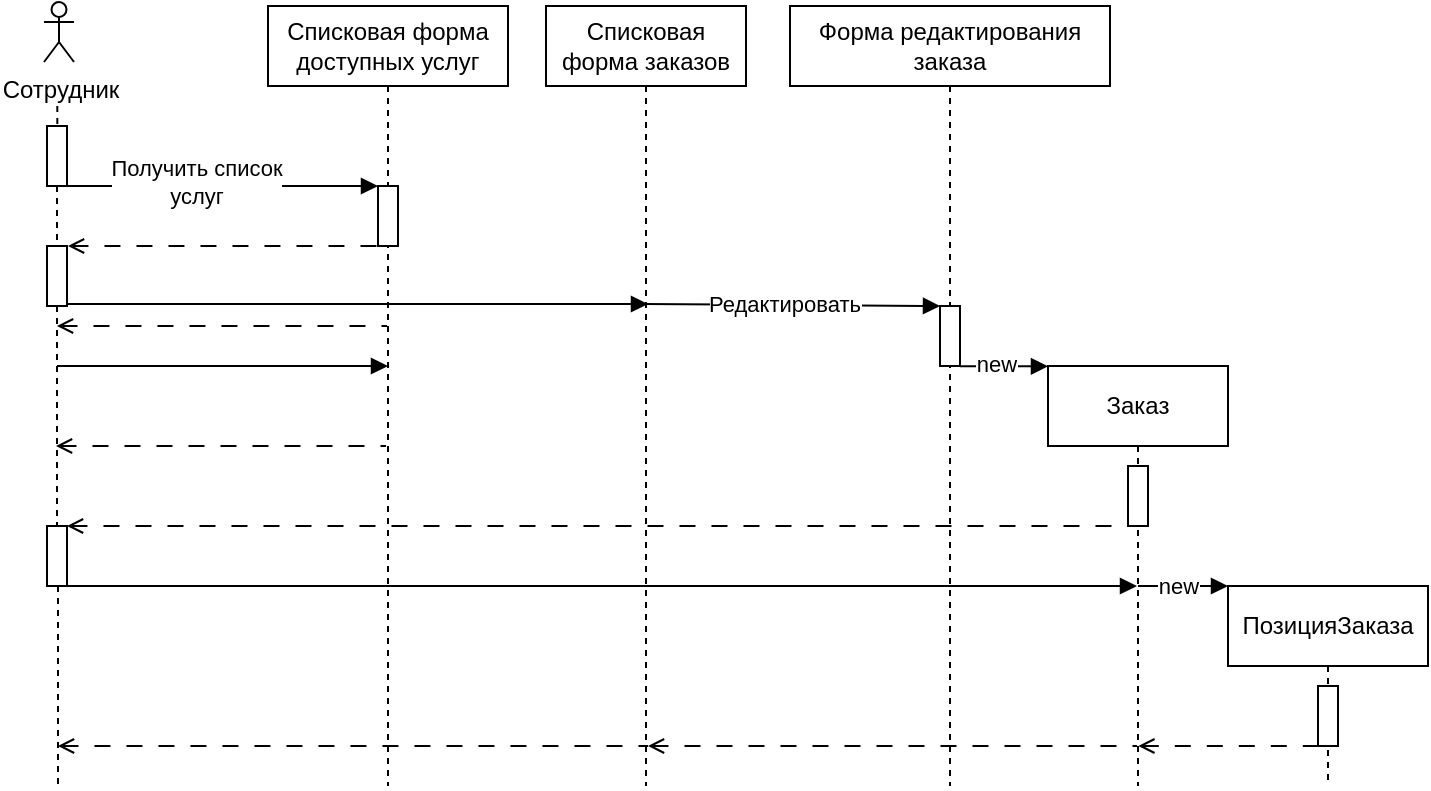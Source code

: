 <mxfile version="22.1.2" type="github">
  <diagram name="Page-1" id="2YBvvXClWsGukQMizWep">
    <mxGraphModel dx="2013" dy="719" grid="1" gridSize="10" guides="1" tooltips="1" connect="1" arrows="1" fold="1" page="1" pageScale="1" pageWidth="850" pageHeight="1100" math="0" shadow="0">
      <root>
        <mxCell id="0" />
        <mxCell id="1" parent="0" />
        <mxCell id="aM9ryv3xv72pqoxQDRHE-1" value="Списковая форма доступных услуг" style="shape=umlLifeline;perimeter=lifelinePerimeter;whiteSpace=wrap;html=1;container=0;dropTarget=0;collapsible=0;recursiveResize=0;outlineConnect=0;portConstraint=eastwest;newEdgeStyle={&quot;edgeStyle&quot;:&quot;elbowEdgeStyle&quot;,&quot;elbow&quot;:&quot;vertical&quot;,&quot;curved&quot;:0,&quot;rounded&quot;:0};" parent="1" vertex="1">
          <mxGeometry x="20" y="30" width="120" height="390" as="geometry" />
        </mxCell>
        <mxCell id="NHBoh-PslbqA8P48BV1k-15" value="" style="html=1;points=[];perimeter=orthogonalPerimeter;outlineConnect=0;targetShapes=umlLifeline;portConstraint=eastwest;newEdgeStyle={&quot;edgeStyle&quot;:&quot;elbowEdgeStyle&quot;,&quot;elbow&quot;:&quot;vertical&quot;,&quot;curved&quot;:0,&quot;rounded&quot;:0};" vertex="1" parent="aM9ryv3xv72pqoxQDRHE-1">
          <mxGeometry x="55" y="90" width="10" height="30" as="geometry" />
        </mxCell>
        <mxCell id="aM9ryv3xv72pqoxQDRHE-5" value="Списковая форма заказов" style="shape=umlLifeline;perimeter=lifelinePerimeter;whiteSpace=wrap;html=1;container=0;dropTarget=0;collapsible=0;recursiveResize=0;outlineConnect=0;portConstraint=eastwest;newEdgeStyle={&quot;edgeStyle&quot;:&quot;elbowEdgeStyle&quot;,&quot;elbow&quot;:&quot;vertical&quot;,&quot;curved&quot;:0,&quot;rounded&quot;:0};" parent="1" vertex="1">
          <mxGeometry x="159" y="30" width="100" height="390" as="geometry" />
        </mxCell>
        <mxCell id="NHBoh-PslbqA8P48BV1k-1" value="Сотрудник" style="shape=umlActor;verticalLabelPosition=bottom;verticalAlign=top;html=1;outlineConnect=0;" vertex="1" parent="1">
          <mxGeometry x="-92" y="28" width="15" height="30" as="geometry" />
        </mxCell>
        <mxCell id="NHBoh-PslbqA8P48BV1k-6" value="" style="endArrow=none;html=1;rounded=0;sourcePerimeterSpacing=0;startSize=5;dashed=1;" edge="1" parent="1" source="NHBoh-PslbqA8P48BV1k-30">
          <mxGeometry width="50" height="50" relative="1" as="geometry">
            <mxPoint x="-85.34" y="80" as="sourcePoint" />
            <mxPoint x="-85" y="420" as="targetPoint" />
          </mxGeometry>
        </mxCell>
        <mxCell id="NHBoh-PslbqA8P48BV1k-7" value="Форма редактирования заказа" style="shape=umlLifeline;perimeter=lifelinePerimeter;whiteSpace=wrap;html=1;container=0;dropTarget=0;collapsible=0;recursiveResize=0;outlineConnect=0;portConstraint=eastwest;newEdgeStyle={&quot;edgeStyle&quot;:&quot;elbowEdgeStyle&quot;,&quot;elbow&quot;:&quot;vertical&quot;,&quot;curved&quot;:0,&quot;rounded&quot;:0};" vertex="1" parent="1">
          <mxGeometry x="281" y="30" width="160" height="390" as="geometry" />
        </mxCell>
        <mxCell id="NHBoh-PslbqA8P48BV1k-24" value="" style="html=1;points=[];perimeter=orthogonalPerimeter;outlineConnect=0;targetShapes=umlLifeline;portConstraint=eastwest;newEdgeStyle={&quot;edgeStyle&quot;:&quot;elbowEdgeStyle&quot;,&quot;elbow&quot;:&quot;vertical&quot;,&quot;curved&quot;:0,&quot;rounded&quot;:0};" vertex="1" parent="NHBoh-PslbqA8P48BV1k-7">
          <mxGeometry x="75" y="150" width="10" height="30" as="geometry" />
        </mxCell>
        <mxCell id="NHBoh-PslbqA8P48BV1k-11" value="" style="endArrow=none;html=1;rounded=0;sourcePerimeterSpacing=0;startSize=5;dashed=1;" edge="1" parent="1" target="NHBoh-PslbqA8P48BV1k-10">
          <mxGeometry width="50" height="50" relative="1" as="geometry">
            <mxPoint x="-85.34" y="80" as="sourcePoint" />
            <mxPoint x="-85" y="340" as="targetPoint" />
          </mxGeometry>
        </mxCell>
        <mxCell id="NHBoh-PslbqA8P48BV1k-10" value="" style="html=1;points=[];perimeter=orthogonalPerimeter;outlineConnect=0;targetShapes=umlLifeline;portConstraint=eastwest;newEdgeStyle={&quot;edgeStyle&quot;:&quot;elbowEdgeStyle&quot;,&quot;elbow&quot;:&quot;vertical&quot;,&quot;curved&quot;:0,&quot;rounded&quot;:0};" vertex="1" parent="1">
          <mxGeometry x="-90.5" y="90" width="10" height="30" as="geometry" />
        </mxCell>
        <mxCell id="NHBoh-PslbqA8P48BV1k-16" value="" style="endArrow=block;html=1;rounded=0;endFill=1;" edge="1" parent="1" source="NHBoh-PslbqA8P48BV1k-10" target="NHBoh-PslbqA8P48BV1k-15">
          <mxGeometry width="50" height="50" relative="1" as="geometry">
            <mxPoint x="-40" y="140" as="sourcePoint" />
            <mxPoint x="60" y="140" as="targetPoint" />
          </mxGeometry>
        </mxCell>
        <mxCell id="NHBoh-PslbqA8P48BV1k-17" value="Получить список &lt;br&gt;услуг" style="edgeLabel;html=1;align=center;verticalAlign=middle;resizable=0;points=[];" vertex="1" connectable="0" parent="NHBoh-PslbqA8P48BV1k-16">
          <mxGeometry x="-0.178" y="2" relative="1" as="geometry">
            <mxPoint as="offset" />
          </mxGeometry>
        </mxCell>
        <mxCell id="NHBoh-PslbqA8P48BV1k-19" value="" style="endArrow=none;html=1;rounded=0;sourcePerimeterSpacing=0;startSize=5;dashed=1;" edge="1" parent="1" source="NHBoh-PslbqA8P48BV1k-10" target="NHBoh-PslbqA8P48BV1k-18">
          <mxGeometry width="50" height="50" relative="1" as="geometry">
            <mxPoint x="-85" y="120" as="sourcePoint" />
            <mxPoint x="-85" y="340" as="targetPoint" />
          </mxGeometry>
        </mxCell>
        <mxCell id="NHBoh-PslbqA8P48BV1k-18" value="" style="html=1;points=[];perimeter=orthogonalPerimeter;outlineConnect=0;targetShapes=umlLifeline;portConstraint=eastwest;newEdgeStyle={&quot;edgeStyle&quot;:&quot;elbowEdgeStyle&quot;,&quot;elbow&quot;:&quot;vertical&quot;,&quot;curved&quot;:0,&quot;rounded&quot;:0};" vertex="1" parent="1">
          <mxGeometry x="-90.5" y="150" width="10" height="30" as="geometry" />
        </mxCell>
        <mxCell id="NHBoh-PslbqA8P48BV1k-20" value="" style="endArrow=none;html=1;rounded=0;exitX=1.05;exitY=0;exitDx=0;exitDy=0;exitPerimeter=0;dashed=1;dashPattern=8 8;endFill=0;startArrow=open;startFill=0;" edge="1" parent="1" source="NHBoh-PslbqA8P48BV1k-18" target="NHBoh-PslbqA8P48BV1k-15">
          <mxGeometry width="50" height="50" relative="1" as="geometry">
            <mxPoint x="-60" y="170" as="sourcePoint" />
            <mxPoint x="40" y="170" as="targetPoint" />
          </mxGeometry>
        </mxCell>
        <mxCell id="NHBoh-PslbqA8P48BV1k-21" value="" style="endArrow=block;html=1;rounded=0;endFill=1;" edge="1" parent="1">
          <mxGeometry width="50" height="50" relative="1" as="geometry">
            <mxPoint x="-80.5" y="179" as="sourcePoint" />
            <mxPoint x="210" y="179" as="targetPoint" />
          </mxGeometry>
        </mxCell>
        <mxCell id="NHBoh-PslbqA8P48BV1k-22" value="" style="endArrow=block;html=1;rounded=0;endFill=1;" edge="1" parent="1" target="NHBoh-PslbqA8P48BV1k-24">
          <mxGeometry width="50" height="50" relative="1" as="geometry">
            <mxPoint x="208.071" y="179" as="sourcePoint" />
            <mxPoint x="330" y="170" as="targetPoint" />
          </mxGeometry>
        </mxCell>
        <mxCell id="NHBoh-PslbqA8P48BV1k-23" value="Редактировать" style="edgeLabel;html=1;align=center;verticalAlign=middle;resizable=0;points=[];" vertex="1" connectable="0" parent="NHBoh-PslbqA8P48BV1k-22">
          <mxGeometry x="0.132" relative="1" as="geometry">
            <mxPoint x="-14" y="-1" as="offset" />
          </mxGeometry>
        </mxCell>
        <mxCell id="NHBoh-PslbqA8P48BV1k-25" value="Заказ" style="shape=umlLifeline;perimeter=lifelinePerimeter;whiteSpace=wrap;html=1;container=0;dropTarget=0;collapsible=0;recursiveResize=0;outlineConnect=0;portConstraint=eastwest;newEdgeStyle={&quot;edgeStyle&quot;:&quot;elbowEdgeStyle&quot;,&quot;elbow&quot;:&quot;vertical&quot;,&quot;curved&quot;:0,&quot;rounded&quot;:0};movable=1;resizable=1;rotatable=1;deletable=1;editable=1;locked=0;connectable=1;" vertex="1" parent="1">
          <mxGeometry x="410" y="210" width="90" height="210" as="geometry" />
        </mxCell>
        <mxCell id="NHBoh-PslbqA8P48BV1k-26" value="" style="html=1;points=[];perimeter=orthogonalPerimeter;outlineConnect=0;targetShapes=umlLifeline;portConstraint=eastwest;newEdgeStyle={&quot;edgeStyle&quot;:&quot;elbowEdgeStyle&quot;,&quot;elbow&quot;:&quot;vertical&quot;,&quot;curved&quot;:0,&quot;rounded&quot;:0};" vertex="1" parent="NHBoh-PslbqA8P48BV1k-25">
          <mxGeometry x="40" y="50" width="10" height="30" as="geometry" />
        </mxCell>
        <mxCell id="NHBoh-PslbqA8P48BV1k-27" value="" style="endArrow=block;html=1;rounded=0;arcSize=20;endFill=1;" edge="1" parent="1">
          <mxGeometry width="50" height="50" relative="1" as="geometry">
            <mxPoint x="366" y="210.17" as="sourcePoint" />
            <mxPoint x="410" y="210.17" as="targetPoint" />
          </mxGeometry>
        </mxCell>
        <mxCell id="NHBoh-PslbqA8P48BV1k-28" value="new" style="edgeLabel;html=1;align=center;verticalAlign=middle;resizable=0;points=[];" vertex="1" connectable="0" parent="NHBoh-PslbqA8P48BV1k-27">
          <mxGeometry x="-0.19" relative="1" as="geometry">
            <mxPoint y="-1" as="offset" />
          </mxGeometry>
        </mxCell>
        <mxCell id="NHBoh-PslbqA8P48BV1k-29" value="" style="endArrow=none;html=1;rounded=0;dashed=1;dashPattern=8 8;startArrow=open;startFill=0;" edge="1" parent="1" source="NHBoh-PslbqA8P48BV1k-30" target="NHBoh-PslbqA8P48BV1k-26">
          <mxGeometry width="50" height="50" relative="1" as="geometry">
            <mxPoint x="-50" y="280" as="sourcePoint" />
            <mxPoint x="310" y="370" as="targetPoint" />
          </mxGeometry>
        </mxCell>
        <mxCell id="NHBoh-PslbqA8P48BV1k-31" value="" style="endArrow=none;html=1;rounded=0;sourcePerimeterSpacing=0;startSize=5;dashed=1;" edge="1" parent="1" source="NHBoh-PslbqA8P48BV1k-18" target="NHBoh-PslbqA8P48BV1k-30">
          <mxGeometry width="50" height="50" relative="1" as="geometry">
            <mxPoint x="-85" y="180" as="sourcePoint" />
            <mxPoint x="-85" y="340" as="targetPoint" />
          </mxGeometry>
        </mxCell>
        <mxCell id="NHBoh-PslbqA8P48BV1k-30" value="" style="html=1;points=[];perimeter=orthogonalPerimeter;outlineConnect=0;targetShapes=umlLifeline;portConstraint=eastwest;newEdgeStyle={&quot;edgeStyle&quot;:&quot;elbowEdgeStyle&quot;,&quot;elbow&quot;:&quot;vertical&quot;,&quot;curved&quot;:0,&quot;rounded&quot;:0};" vertex="1" parent="1">
          <mxGeometry x="-90.5" y="290" width="10" height="30" as="geometry" />
        </mxCell>
        <mxCell id="NHBoh-PslbqA8P48BV1k-33" value="" style="endArrow=none;html=1;rounded=0;dashed=1;dashPattern=8 8;startArrow=open;startFill=0;" edge="1" parent="1">
          <mxGeometry width="50" height="50" relative="1" as="geometry">
            <mxPoint x="-85.5" y="190" as="sourcePoint" />
            <mxPoint x="79.5" y="190" as="targetPoint" />
          </mxGeometry>
        </mxCell>
        <mxCell id="NHBoh-PslbqA8P48BV1k-34" value="" style="endArrow=block;html=1;rounded=0;endFill=1;" edge="1" parent="1">
          <mxGeometry width="50" height="50" relative="1" as="geometry">
            <mxPoint x="-85.5" y="210" as="sourcePoint" />
            <mxPoint x="80" y="210" as="targetPoint" />
          </mxGeometry>
        </mxCell>
        <mxCell id="NHBoh-PslbqA8P48BV1k-35" value="" style="endArrow=none;html=1;rounded=0;dashed=1;dashPattern=8 8;startArrow=open;startFill=0;" edge="1" parent="1">
          <mxGeometry width="50" height="50" relative="1" as="geometry">
            <mxPoint x="-86" y="250" as="sourcePoint" />
            <mxPoint x="79" y="250" as="targetPoint" />
          </mxGeometry>
        </mxCell>
        <mxCell id="NHBoh-PslbqA8P48BV1k-36" value="ПозицияЗаказа" style="shape=umlLifeline;perimeter=lifelinePerimeter;whiteSpace=wrap;html=1;container=0;dropTarget=0;collapsible=0;recursiveResize=0;outlineConnect=0;portConstraint=eastwest;newEdgeStyle={&quot;edgeStyle&quot;:&quot;elbowEdgeStyle&quot;,&quot;elbow&quot;:&quot;vertical&quot;,&quot;curved&quot;:0,&quot;rounded&quot;:0};" vertex="1" parent="1">
          <mxGeometry x="500" y="320" width="100" height="100" as="geometry" />
        </mxCell>
        <mxCell id="NHBoh-PslbqA8P48BV1k-37" value="" style="html=1;points=[];perimeter=orthogonalPerimeter;outlineConnect=0;targetShapes=umlLifeline;portConstraint=eastwest;newEdgeStyle={&quot;edgeStyle&quot;:&quot;elbowEdgeStyle&quot;,&quot;elbow&quot;:&quot;vertical&quot;,&quot;curved&quot;:0,&quot;rounded&quot;:0};" vertex="1" parent="NHBoh-PslbqA8P48BV1k-36">
          <mxGeometry x="45" y="50" width="10" height="30" as="geometry" />
        </mxCell>
        <mxCell id="NHBoh-PslbqA8P48BV1k-38" value="" style="endArrow=block;html=1;rounded=0;endFill=1;" edge="1" parent="1">
          <mxGeometry width="50" height="50" relative="1" as="geometry">
            <mxPoint x="-80.5" y="320" as="sourcePoint" />
            <mxPoint x="454.5" y="320" as="targetPoint" />
          </mxGeometry>
        </mxCell>
        <mxCell id="NHBoh-PslbqA8P48BV1k-39" value="" style="endArrow=block;html=1;rounded=0;endFill=1;" edge="1" parent="1" source="NHBoh-PslbqA8P48BV1k-25">
          <mxGeometry width="50" height="50" relative="1" as="geometry">
            <mxPoint x="466.003" y="320" as="sourcePoint" />
            <mxPoint x="500" y="320" as="targetPoint" />
          </mxGeometry>
        </mxCell>
        <mxCell id="NHBoh-PslbqA8P48BV1k-40" value="new" style="edgeLabel;html=1;align=center;verticalAlign=middle;resizable=0;points=[];" vertex="1" connectable="0" parent="NHBoh-PslbqA8P48BV1k-39">
          <mxGeometry x="0.039" relative="1" as="geometry">
            <mxPoint x="-4" as="offset" />
          </mxGeometry>
        </mxCell>
        <mxCell id="NHBoh-PslbqA8P48BV1k-41" value="" style="endArrow=none;html=1;rounded=0;startArrow=open;startFill=0;dashed=1;dashPattern=8 8;" edge="1" parent="1">
          <mxGeometry width="50" height="50" relative="1" as="geometry">
            <mxPoint x="455.177" y="400" as="sourcePoint" />
            <mxPoint x="545.0" y="400" as="targetPoint" />
          </mxGeometry>
        </mxCell>
        <mxCell id="NHBoh-PslbqA8P48BV1k-42" value="" style="endArrow=none;html=1;rounded=0;startArrow=open;startFill=0;dashed=1;dashPattern=8 8;" edge="1" parent="1" target="NHBoh-PslbqA8P48BV1k-25">
          <mxGeometry width="50" height="50" relative="1" as="geometry">
            <mxPoint x="210" y="400" as="sourcePoint" />
            <mxPoint x="310" y="400" as="targetPoint" />
          </mxGeometry>
        </mxCell>
        <mxCell id="NHBoh-PslbqA8P48BV1k-43" value="" style="endArrow=none;html=1;rounded=0;dashed=1;dashPattern=8 8;startArrow=open;startFill=0;" edge="1" parent="1">
          <mxGeometry width="50" height="50" relative="1" as="geometry">
            <mxPoint x="-85" y="400" as="sourcePoint" />
            <mxPoint x="210" y="400" as="targetPoint" />
          </mxGeometry>
        </mxCell>
      </root>
    </mxGraphModel>
  </diagram>
</mxfile>
